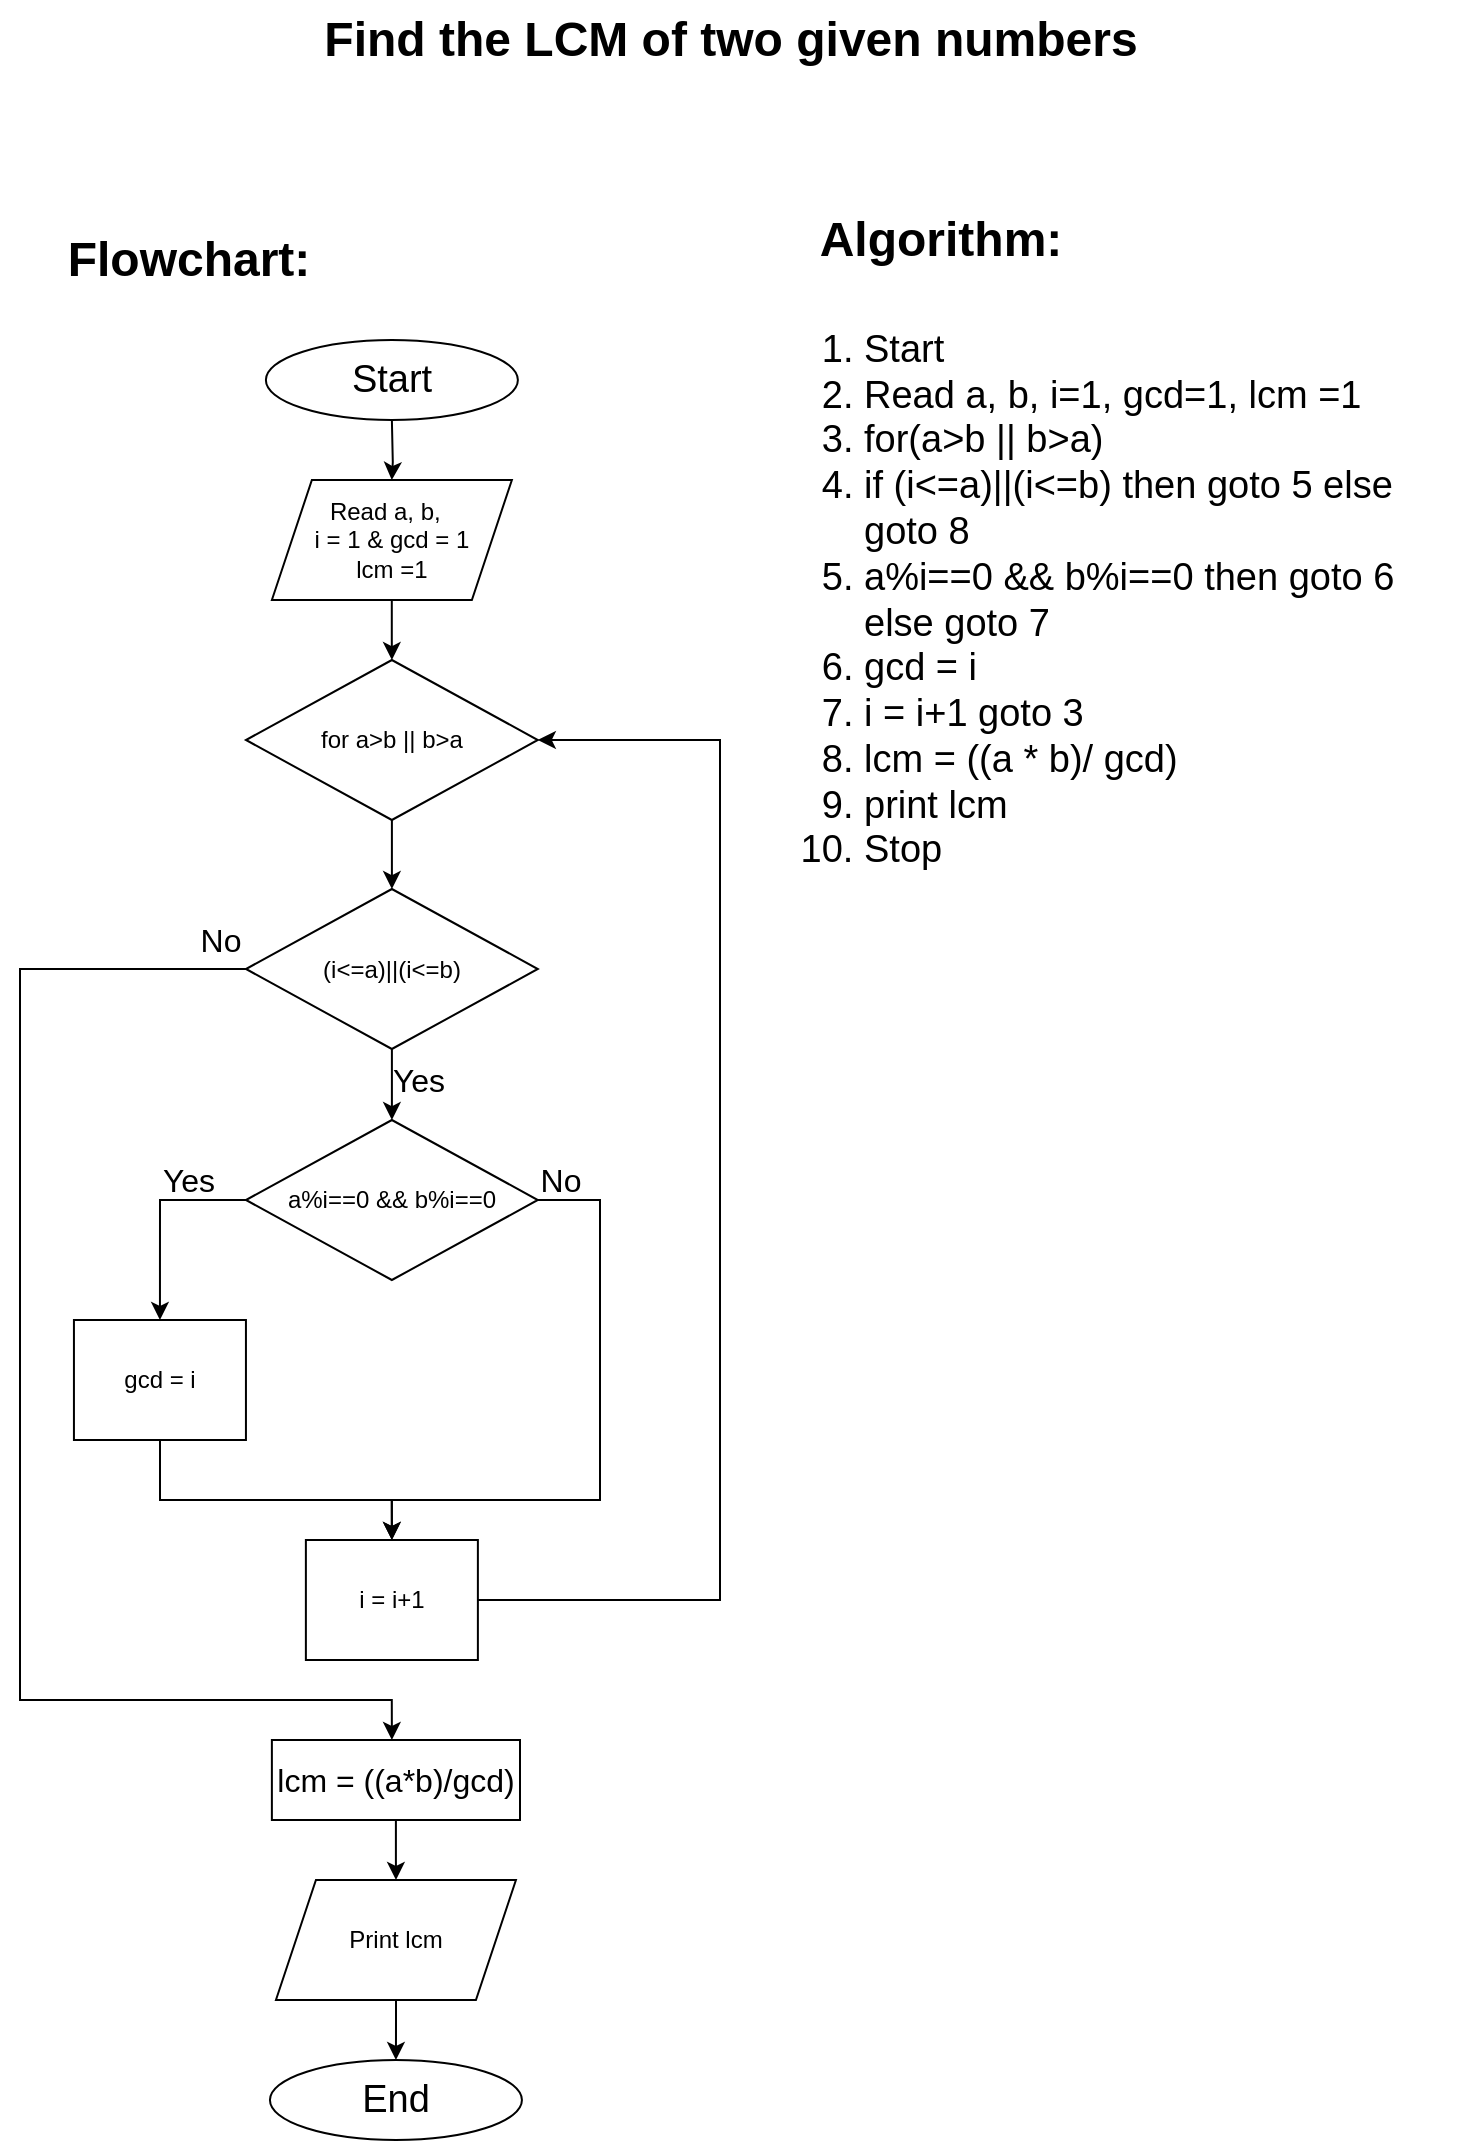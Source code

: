 <mxfile version="20.2.3" type="device"><diagram id="C5RBs43oDa-KdzZeNtuy" name="Page-1"><mxGraphModel dx="839" dy="857" grid="1" gridSize="10" guides="1" tooltips="1" connect="1" arrows="1" fold="1" page="1" pageScale="1" pageWidth="827" pageHeight="1169" background="#FFFFFF" math="0" shadow="0"><root><mxCell id="WIyWlLk6GJQsqaUBKTNV-0"/><mxCell id="WIyWlLk6GJQsqaUBKTNV-1" parent="WIyWlLk6GJQsqaUBKTNV-0"/><mxCell id="nUPXzKol__QYptCHy4bD-82" value="" style="edgeStyle=orthogonalEdgeStyle;rounded=0;orthogonalLoop=1;jettySize=auto;html=1;" parent="WIyWlLk6GJQsqaUBKTNV-1" target="nUPXzKol__QYptCHy4bD-78" edge="1"><mxGeometry relative="1" as="geometry"><mxPoint x="255.94" y="270" as="sourcePoint"/></mxGeometry></mxCell><mxCell id="X0aBdcByCuxlTt1kCmt3-19" value="Algorithm:" style="text;strokeColor=none;fillColor=none;html=1;fontSize=24;fontStyle=1;verticalAlign=middle;align=center;" parent="WIyWlLk6GJQsqaUBKTNV-1" vertex="1"><mxGeometry x="480" y="160" width="100" height="40" as="geometry"/></mxCell><mxCell id="X0aBdcByCuxlTt1kCmt3-20" value="Flowchart:" style="text;strokeColor=none;fillColor=none;html=1;fontSize=24;fontStyle=1;verticalAlign=middle;align=center;" parent="WIyWlLk6GJQsqaUBKTNV-1" vertex="1"><mxGeometry x="104" y="170" width="100" height="40" as="geometry"/></mxCell><mxCell id="X0aBdcByCuxlTt1kCmt3-21" value="Find the LCM of two given numbers" style="text;strokeColor=none;fillColor=none;html=1;fontSize=24;fontStyle=1;verticalAlign=middle;align=center;" parent="WIyWlLk6GJQsqaUBKTNV-1" vertex="1"><mxGeometry x="60" y="60" width="730" height="40" as="geometry"/></mxCell><mxCell id="X0aBdcByCuxlTt1kCmt3-26" value="&lt;ol&gt;&lt;li&gt;Start&lt;/li&gt;&lt;li&gt;Read a, b, i=1, gcd=1, lcm =1&lt;/li&gt;&lt;li&gt;for(a&amp;gt;b || b&amp;gt;a)&amp;nbsp;&lt;/li&gt;&lt;li&gt;if (i&amp;lt;=a)||(i&amp;lt;=b) then goto 5 else goto 8&lt;/li&gt;&lt;li&gt;a%i==0 &amp;amp;&amp;amp; b%i==0 then goto 6 else goto 7&lt;/li&gt;&lt;li&gt;gcd = i&lt;/li&gt;&lt;li&gt;i = i+1 goto 3&lt;/li&gt;&lt;li&gt;lcm = ((a * b)/ gcd)&lt;/li&gt;&lt;li&gt;print lcm&lt;/li&gt;&lt;li&gt;Stop&lt;/li&gt;&lt;/ol&gt;" style="text;strokeColor=none;fillColor=none;html=1;whiteSpace=wrap;verticalAlign=middle;overflow=hidden;fontSize=19;" parent="WIyWlLk6GJQsqaUBKTNV-1" vertex="1"><mxGeometry x="450" y="200" width="310" height="320" as="geometry"/></mxCell><mxCell id="O1ZMy5lr6Hpxm8Xz3FNo-9" value="" style="edgeStyle=orthogonalEdgeStyle;rounded=0;orthogonalLoop=1;jettySize=auto;html=1;" parent="WIyWlLk6GJQsqaUBKTNV-1" source="nUPXzKol__QYptCHy4bD-78" target="O1ZMy5lr6Hpxm8Xz3FNo-0" edge="1"><mxGeometry relative="1" as="geometry"/></mxCell><mxCell id="nUPXzKol__QYptCHy4bD-78" value="Read a, b,&amp;nbsp;&amp;nbsp;&lt;br&gt;i = 1 &amp;amp; gcd = 1&lt;br&gt;lcm =1" style="shape=parallelogram;perimeter=parallelogramPerimeter;whiteSpace=wrap;html=1;fixedSize=1;" parent="WIyWlLk6GJQsqaUBKTNV-1" vertex="1"><mxGeometry x="195.94" y="300" width="120" height="60" as="geometry"/></mxCell><mxCell id="O1ZMy5lr6Hpxm8Xz3FNo-10" value="" style="edgeStyle=orthogonalEdgeStyle;rounded=0;orthogonalLoop=1;jettySize=auto;html=1;" parent="WIyWlLk6GJQsqaUBKTNV-1" source="O1ZMy5lr6Hpxm8Xz3FNo-0" target="O1ZMy5lr6Hpxm8Xz3FNo-2" edge="1"><mxGeometry relative="1" as="geometry"/></mxCell><mxCell id="O1ZMy5lr6Hpxm8Xz3FNo-0" value="for a&amp;gt;b || b&amp;gt;a" style="rhombus;whiteSpace=wrap;html=1;" parent="WIyWlLk6GJQsqaUBKTNV-1" vertex="1"><mxGeometry x="182.97" y="390" width="145.94" height="80" as="geometry"/></mxCell><mxCell id="O1ZMy5lr6Hpxm8Xz3FNo-11" value="" style="edgeStyle=orthogonalEdgeStyle;rounded=0;orthogonalLoop=1;jettySize=auto;html=1;" parent="WIyWlLk6GJQsqaUBKTNV-1" source="O1ZMy5lr6Hpxm8Xz3FNo-2" target="O1ZMy5lr6Hpxm8Xz3FNo-3" edge="1"><mxGeometry relative="1" as="geometry"/></mxCell><mxCell id="O1ZMy5lr6Hpxm8Xz3FNo-17" style="edgeStyle=orthogonalEdgeStyle;rounded=0;orthogonalLoop=1;jettySize=auto;html=1;entryX=0.5;entryY=0;entryDx=0;entryDy=0;" parent="WIyWlLk6GJQsqaUBKTNV-1" source="O1ZMy5lr6Hpxm8Xz3FNo-2" edge="1"><mxGeometry relative="1" as="geometry"><mxPoint x="255.94" y="930" as="targetPoint"/><Array as="points"><mxPoint x="70" y="545"/><mxPoint x="70" y="910"/><mxPoint x="256" y="910"/></Array></mxGeometry></mxCell><mxCell id="O1ZMy5lr6Hpxm8Xz3FNo-2" value="(i&amp;lt;=a)||(i&amp;lt;=b)" style="rhombus;whiteSpace=wrap;html=1;" parent="WIyWlLk6GJQsqaUBKTNV-1" vertex="1"><mxGeometry x="182.97" y="504.5" width="145.94" height="80" as="geometry"/></mxCell><mxCell id="O1ZMy5lr6Hpxm8Xz3FNo-12" style="edgeStyle=orthogonalEdgeStyle;rounded=0;orthogonalLoop=1;jettySize=auto;html=1;entryX=0.5;entryY=0;entryDx=0;entryDy=0;" parent="WIyWlLk6GJQsqaUBKTNV-1" source="O1ZMy5lr6Hpxm8Xz3FNo-3" target="O1ZMy5lr6Hpxm8Xz3FNo-4" edge="1"><mxGeometry relative="1" as="geometry"><Array as="points"><mxPoint x="140" y="660"/></Array></mxGeometry></mxCell><mxCell id="O1ZMy5lr6Hpxm8Xz3FNo-14" style="edgeStyle=orthogonalEdgeStyle;rounded=0;orthogonalLoop=1;jettySize=auto;html=1;entryX=0.5;entryY=0;entryDx=0;entryDy=0;" parent="WIyWlLk6GJQsqaUBKTNV-1" source="O1ZMy5lr6Hpxm8Xz3FNo-3" target="O1ZMy5lr6Hpxm8Xz3FNo-5" edge="1"><mxGeometry relative="1" as="geometry"><Array as="points"><mxPoint x="360" y="660"/><mxPoint x="360" y="810"/><mxPoint x="256" y="810"/></Array></mxGeometry></mxCell><mxCell id="O1ZMy5lr6Hpxm8Xz3FNo-3" value="a%i==0 &amp;amp;&amp;amp; b%i==0" style="rhombus;whiteSpace=wrap;html=1;" parent="WIyWlLk6GJQsqaUBKTNV-1" vertex="1"><mxGeometry x="182.97" y="620" width="145.94" height="80" as="geometry"/></mxCell><mxCell id="O1ZMy5lr6Hpxm8Xz3FNo-15" style="edgeStyle=orthogonalEdgeStyle;rounded=0;orthogonalLoop=1;jettySize=auto;html=1;entryX=0.5;entryY=0;entryDx=0;entryDy=0;" parent="WIyWlLk6GJQsqaUBKTNV-1" source="O1ZMy5lr6Hpxm8Xz3FNo-4" target="O1ZMy5lr6Hpxm8Xz3FNo-5" edge="1"><mxGeometry relative="1" as="geometry"><Array as="points"><mxPoint x="140" y="810"/><mxPoint x="256" y="810"/></Array></mxGeometry></mxCell><mxCell id="O1ZMy5lr6Hpxm8Xz3FNo-4" value="gcd = i" style="rounded=0;whiteSpace=wrap;html=1;" parent="WIyWlLk6GJQsqaUBKTNV-1" vertex="1"><mxGeometry x="96.97" y="720" width="86" height="60" as="geometry"/></mxCell><mxCell id="O1ZMy5lr6Hpxm8Xz3FNo-16" style="edgeStyle=orthogonalEdgeStyle;rounded=0;orthogonalLoop=1;jettySize=auto;html=1;entryX=1;entryY=0.5;entryDx=0;entryDy=0;" parent="WIyWlLk6GJQsqaUBKTNV-1" source="O1ZMy5lr6Hpxm8Xz3FNo-5" target="O1ZMy5lr6Hpxm8Xz3FNo-0" edge="1"><mxGeometry relative="1" as="geometry"><Array as="points"><mxPoint x="420" y="860"/><mxPoint x="420" y="430"/></Array></mxGeometry></mxCell><mxCell id="O1ZMy5lr6Hpxm8Xz3FNo-5" value="i = i+1" style="rounded=0;whiteSpace=wrap;html=1;" parent="WIyWlLk6GJQsqaUBKTNV-1" vertex="1"><mxGeometry x="212.94" y="830" width="86" height="60" as="geometry"/></mxCell><mxCell id="O1ZMy5lr6Hpxm8Xz3FNo-7" value="&lt;font style=&quot;font-size: 19px;&quot;&gt;End&lt;/font&gt;" style="ellipse;whiteSpace=wrap;html=1;" parent="WIyWlLk6GJQsqaUBKTNV-1" vertex="1"><mxGeometry x="194.97" y="1090" width="126" height="40" as="geometry"/></mxCell><mxCell id="O1ZMy5lr6Hpxm8Xz3FNo-8" value="&lt;font style=&quot;font-size: 19px;&quot;&gt;Start&lt;/font&gt;" style="ellipse;whiteSpace=wrap;html=1;" parent="WIyWlLk6GJQsqaUBKTNV-1" vertex="1"><mxGeometry x="192.94" y="230" width="126" height="40" as="geometry"/></mxCell><mxCell id="O1ZMy5lr6Hpxm8Xz3FNo-19" value="Yes" style="text;strokeColor=none;fillColor=none;html=1;fontSize=16;fontStyle=0;verticalAlign=middle;align=center;" parent="WIyWlLk6GJQsqaUBKTNV-1" vertex="1"><mxGeometry x="218.94" y="580" width="100" height="40" as="geometry"/></mxCell><mxCell id="O1ZMy5lr6Hpxm8Xz3FNo-20" value="Yes" style="text;strokeColor=none;fillColor=none;html=1;fontSize=16;fontStyle=0;verticalAlign=middle;align=center;" parent="WIyWlLk6GJQsqaUBKTNV-1" vertex="1"><mxGeometry x="104" y="630" width="100" height="40" as="geometry"/></mxCell><mxCell id="O1ZMy5lr6Hpxm8Xz3FNo-21" value="No" style="text;strokeColor=none;fillColor=none;html=1;fontSize=16;fontStyle=0;verticalAlign=middle;align=center;" parent="WIyWlLk6GJQsqaUBKTNV-1" vertex="1"><mxGeometry x="290" y="630" width="100" height="40" as="geometry"/></mxCell><mxCell id="O1ZMy5lr6Hpxm8Xz3FNo-22" value="No" style="text;strokeColor=none;fillColor=none;html=1;fontSize=16;fontStyle=0;verticalAlign=middle;align=center;" parent="WIyWlLk6GJQsqaUBKTNV-1" vertex="1"><mxGeometry x="120" y="510" width="100" height="40" as="geometry"/></mxCell><mxCell id="O1ZMy5lr6Hpxm8Xz3FNo-25" value="" style="edgeStyle=orthogonalEdgeStyle;rounded=0;orthogonalLoop=1;jettySize=auto;html=1;fontSize=16;" parent="WIyWlLk6GJQsqaUBKTNV-1" source="O1ZMy5lr6Hpxm8Xz3FNo-23" target="O1ZMy5lr6Hpxm8Xz3FNo-24" edge="1"><mxGeometry relative="1" as="geometry"/></mxCell><mxCell id="O1ZMy5lr6Hpxm8Xz3FNo-23" value="lcm = ((a*b)/gcd)" style="rounded=0;whiteSpace=wrap;html=1;fontSize=16;" parent="WIyWlLk6GJQsqaUBKTNV-1" vertex="1"><mxGeometry x="195.94" y="930" width="124.06" height="40" as="geometry"/></mxCell><mxCell id="O1ZMy5lr6Hpxm8Xz3FNo-26" value="" style="edgeStyle=orthogonalEdgeStyle;rounded=0;orthogonalLoop=1;jettySize=auto;html=1;fontSize=16;" parent="WIyWlLk6GJQsqaUBKTNV-1" source="O1ZMy5lr6Hpxm8Xz3FNo-24" target="O1ZMy5lr6Hpxm8Xz3FNo-7" edge="1"><mxGeometry relative="1" as="geometry"/></mxCell><mxCell id="O1ZMy5lr6Hpxm8Xz3FNo-24" value="Print lcm" style="shape=parallelogram;perimeter=parallelogramPerimeter;whiteSpace=wrap;html=1;fixedSize=1;" parent="WIyWlLk6GJQsqaUBKTNV-1" vertex="1"><mxGeometry x="197.97" y="1000" width="120" height="60" as="geometry"/></mxCell></root></mxGraphModel></diagram></mxfile>